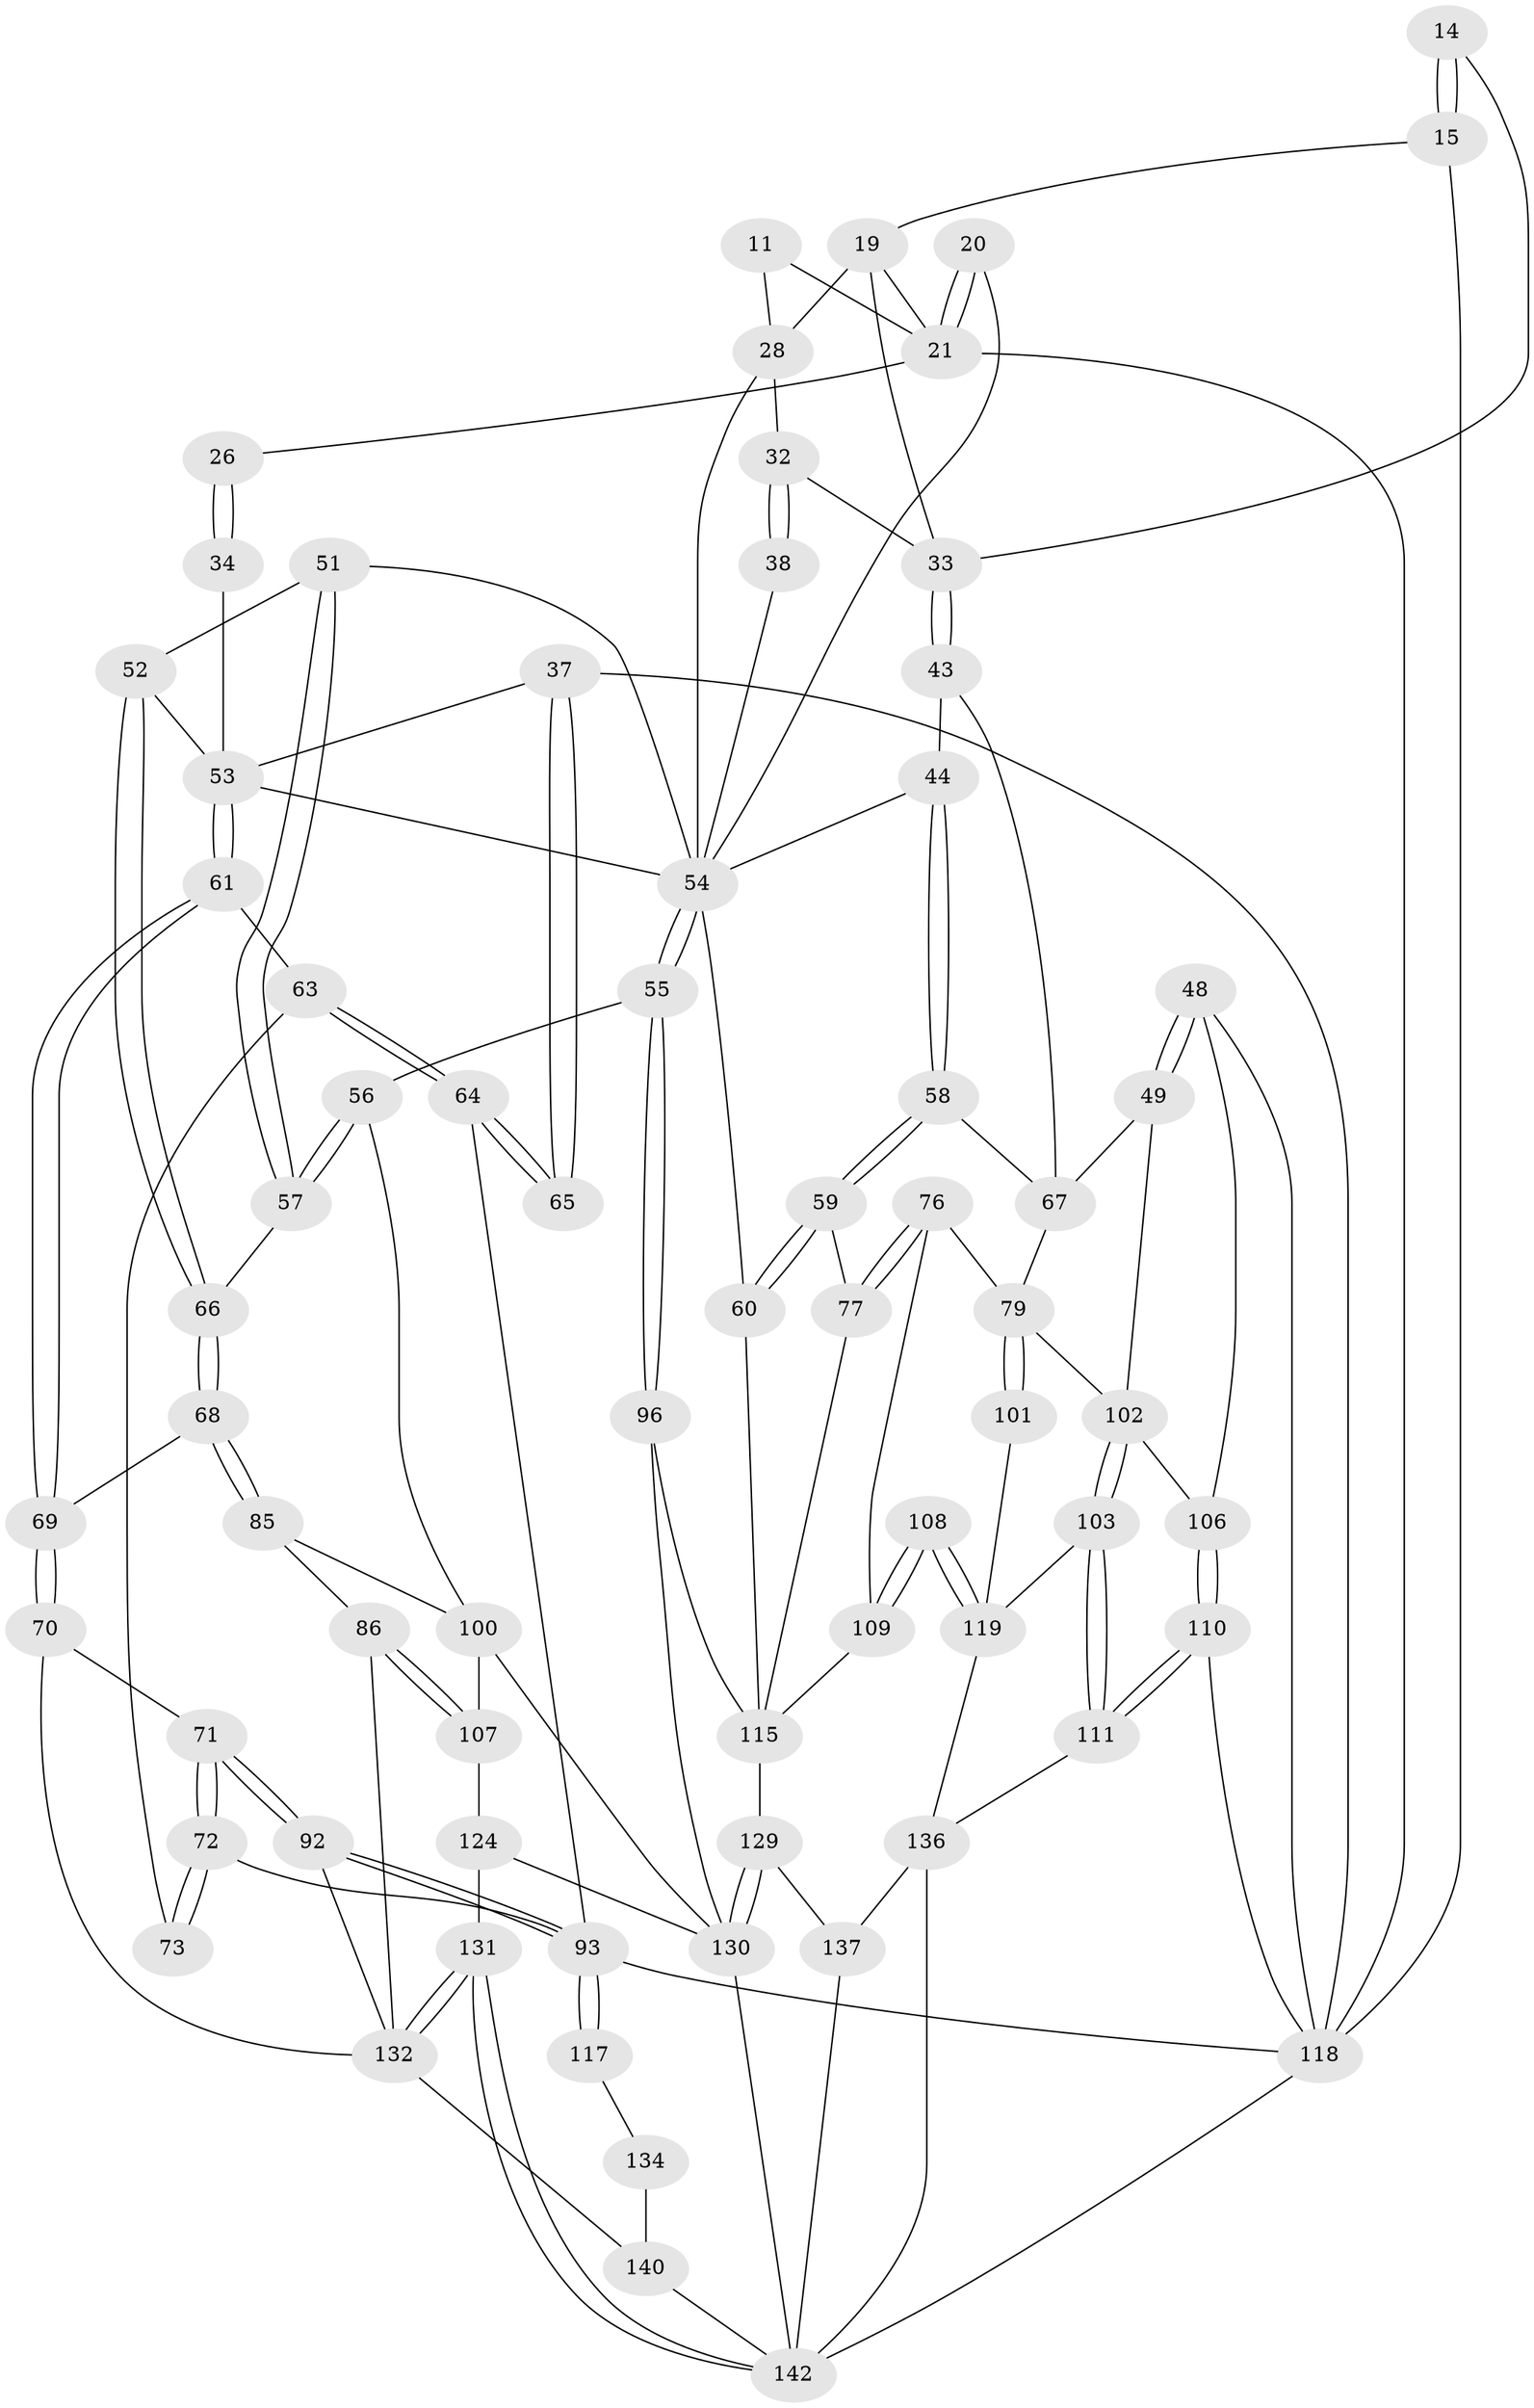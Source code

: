 // original degree distribution, {3: 0.014084507042253521, 6: 0.23943661971830985, 5: 0.49295774647887325, 4: 0.2535211267605634}
// Generated by graph-tools (version 1.1) at 2025/07/03/04/25 22:07:06]
// undirected, 71 vertices, 156 edges
graph export_dot {
graph [start="1"]
  node [color=gray90,style=filled];
  11 [pos="+0.6014342927562843+0.08244266096833978"];
  14 [pos="+1+0.05656431325249227"];
  15 [pos="+1+0.04681946443564863",super="+8+13"];
  19 [pos="+0.7365523562091199+0.08627528552128073",super="+9+18"];
  20 [pos="+0.4692804267056161+0.16187619801120173"];
  21 [pos="+0.44882216404782665+0.1496923356386013",super="+5+4+12"];
  26 [pos="+0.24023801079106374+0.08811689487858657",super="+25"];
  28 [pos="+0.6426104795442759+0.19296653213309495",super="+27+23"];
  32 [pos="+0.7381775481199383+0.19605282854591546",super="+31"];
  33 [pos="+0.8575582168541696+0.2693888082822757",super="+29+30"];
  34 [pos="+0.25193399920483367+0.22778018330034494"];
  37 [pos="+0+0",super="+36"];
  38 [pos="+0.7380651123032855+0.2868162679278815"];
  43 [pos="+0.8431755738281641+0.36192680839492986"];
  44 [pos="+0.7351872208084754+0.3492073563415733"];
  48 [pos="+1+0.42952024341065326"];
  49 [pos="+0.9710709330811671+0.4441657037050393"];
  51 [pos="+0.4454135339302184+0.36141803339478157"];
  52 [pos="+0.264409247818623+0.3306943346450353"];
  53 [pos="+0.24560920054665134+0.3198400496454686",super="+42"];
  54 [pos="+0.5427935516792312+0.5162480515371916",super="+45+40+46"];
  55 [pos="+0.5241406804538773+0.5193698966633342"];
  56 [pos="+0.5196762654319087+0.5190969122936155"];
  57 [pos="+0.49168580372423343+0.4955245110936208"];
  58 [pos="+0.6616495122807481+0.48553406698421137"];
  59 [pos="+0.6188758216269015+0.5193156118124713"];
  60 [pos="+0.5592642430919915+0.5203181547306599"];
  61 [pos="+0.19971036240000245+0.40469075018920647"];
  63 [pos="+0+0.44387773274336983",super="+62"];
  64 [pos="+0+0.4440797484615311"];
  65 [pos="+0+0.3287872088010999"];
  66 [pos="+0.38819709628904175+0.46583508879057"];
  67 [pos="+0.8223755182616151+0.517587810094612",super="+50"];
  68 [pos="+0.2869357791488808+0.5539308797720899"];
  69 [pos="+0.24953482869403854+0.5450268941234516"];
  70 [pos="+0.22001151046485484+0.5849171475355126"];
  71 [pos="+0.1566198824426411+0.6046839485697058"];
  72 [pos="+0.11436101996016447+0.579252854444785"];
  73 [pos="+0.11337015929185437+0.5703269489851728"];
  76 [pos="+0.7630205421249271+0.6158958153518433"];
  77 [pos="+0.6384462025433293+0.5417969875754477"];
  79 [pos="+0.8812066695949518+0.6265191345121303",super="+75"];
  85 [pos="+0.33107281809566397+0.5870743701319895"];
  86 [pos="+0.32418362943018575+0.6421936622889209"];
  92 [pos="+0.10182213232895182+0.7515087602951579"];
  93 [pos="+0.08414023146229797+0.7552343571901436",super="+83+80+81"];
  96 [pos="+0.5182145263044385+0.6879441226054975"];
  100 [pos="+0.41549263938328207+0.7167722585182488",super="+84"];
  101 [pos="+0.7981851536799162+0.6395901937789775"];
  102 [pos="+0.9080309401647542+0.6475163486172029",super="+78"];
  103 [pos="+0.861294492414209+0.7364357080026901"];
  106 [pos="+0.9506590939861236+0.6695372795945439"];
  107 [pos="+0.4070888688757899+0.7175791479384126"];
  108 [pos="+0.7012307193763367+0.7560978849508672"];
  109 [pos="+0.6798393345242294+0.7379384211649515",super="+94"];
  110 [pos="+1+0.8303671850496648"];
  111 [pos="+0.8954701799738854+0.7848851940893045"];
  115 [pos="+0.6434270206398567+0.7328870879433037",super="+90+95"];
  117 [pos="+0+0.812123196596032"];
  118 [pos="+1+1",super="+82+116"];
  119 [pos="+0.7228130262825507+0.8015388966991293",super="+104+105"];
  124 [pos="+0.33466950725287337+0.8985340887902467",super="+114"];
  129 [pos="+0.5873559355504806+0.9982453548693608",super="+122+120"];
  130 [pos="+0.5864024201060667+1",super="+123+121"];
  131 [pos="+0.24320184646339504+0.9873238428149572",super="+127+113+112"];
  132 [pos="+0.19862420332741276+0.9564793962963399",super="+98+97"];
  134 [pos="+0.06554202102519154+0.8835924010711305"];
  136 [pos="+0.8156941339406919+0.8452095007432822",super="+126"];
  137 [pos="+0.7906538272207646+0.9006461741661244",super="+128"];
  140 [pos="+0.07297028177692629+0.9813176270462614",super="+133"];
  142 [pos="+0.2267484044800112+1",super="+139+138+141+135"];
  11 -- 21 [weight=2];
  11 -- 28;
  14 -- 15 [weight=2];
  14 -- 15;
  14 -- 33;
  15 -- 118 [weight=3];
  15 -- 19 [weight=2];
  19 -- 21;
  19 -- 28 [weight=2];
  19 -- 33 [weight=2];
  20 -- 21 [weight=2];
  20 -- 21;
  20 -- 54;
  21 -- 26 [weight=2];
  21 -- 118;
  26 -- 34 [weight=2];
  26 -- 34;
  28 -- 32;
  28 -- 54 [weight=2];
  32 -- 38 [weight=2];
  32 -- 38;
  32 -- 33;
  33 -- 43;
  33 -- 43;
  34 -- 53;
  37 -- 65 [weight=2];
  37 -- 65;
  37 -- 118;
  37 -- 53;
  38 -- 54;
  43 -- 44;
  43 -- 67;
  44 -- 58;
  44 -- 58;
  44 -- 54;
  48 -- 49;
  48 -- 49;
  48 -- 106;
  48 -- 118;
  49 -- 67;
  49 -- 102;
  51 -- 52;
  51 -- 57;
  51 -- 57;
  51 -- 54;
  52 -- 53;
  52 -- 66;
  52 -- 66;
  53 -- 61;
  53 -- 61;
  53 -- 54;
  54 -- 55;
  54 -- 55;
  54 -- 60;
  55 -- 56;
  55 -- 96;
  55 -- 96;
  56 -- 57;
  56 -- 57;
  56 -- 100;
  57 -- 66;
  58 -- 59;
  58 -- 59;
  58 -- 67;
  59 -- 60;
  59 -- 60;
  59 -- 77;
  60 -- 115;
  61 -- 69;
  61 -- 69;
  61 -- 63;
  63 -- 64;
  63 -- 64;
  63 -- 73 [weight=2];
  64 -- 65;
  64 -- 65;
  64 -- 93;
  66 -- 68;
  66 -- 68;
  67 -- 79;
  68 -- 69;
  68 -- 85;
  68 -- 85;
  69 -- 70;
  69 -- 70;
  70 -- 71;
  70 -- 132;
  71 -- 72;
  71 -- 72;
  71 -- 92;
  71 -- 92;
  72 -- 73;
  72 -- 73;
  72 -- 93;
  76 -- 77;
  76 -- 77;
  76 -- 79;
  76 -- 109;
  77 -- 115;
  79 -- 101 [weight=2];
  79 -- 101;
  79 -- 102;
  85 -- 86;
  85 -- 100;
  86 -- 107;
  86 -- 107;
  86 -- 132;
  92 -- 93;
  92 -- 93;
  92 -- 132;
  93 -- 117 [weight=2];
  93 -- 117;
  93 -- 118;
  96 -- 130;
  96 -- 115;
  100 -- 107;
  100 -- 130;
  101 -- 119;
  102 -- 103;
  102 -- 103;
  102 -- 106;
  103 -- 111;
  103 -- 111;
  103 -- 119;
  106 -- 110;
  106 -- 110;
  107 -- 124;
  108 -- 109;
  108 -- 109;
  108 -- 119 [weight=2];
  108 -- 119;
  109 -- 115 [weight=2];
  110 -- 111;
  110 -- 111;
  110 -- 118;
  111 -- 136;
  115 -- 129 [weight=2];
  117 -- 134;
  118 -- 142 [weight=2];
  119 -- 136;
  124 -- 131 [weight=2];
  124 -- 130;
  129 -- 130 [weight=2];
  129 -- 130;
  129 -- 137;
  130 -- 142;
  131 -- 132 [weight=3];
  131 -- 132;
  131 -- 142;
  131 -- 142;
  132 -- 140;
  134 -- 140 [weight=2];
  136 -- 137 [weight=2];
  136 -- 142;
  137 -- 142;
  140 -- 142;
}

